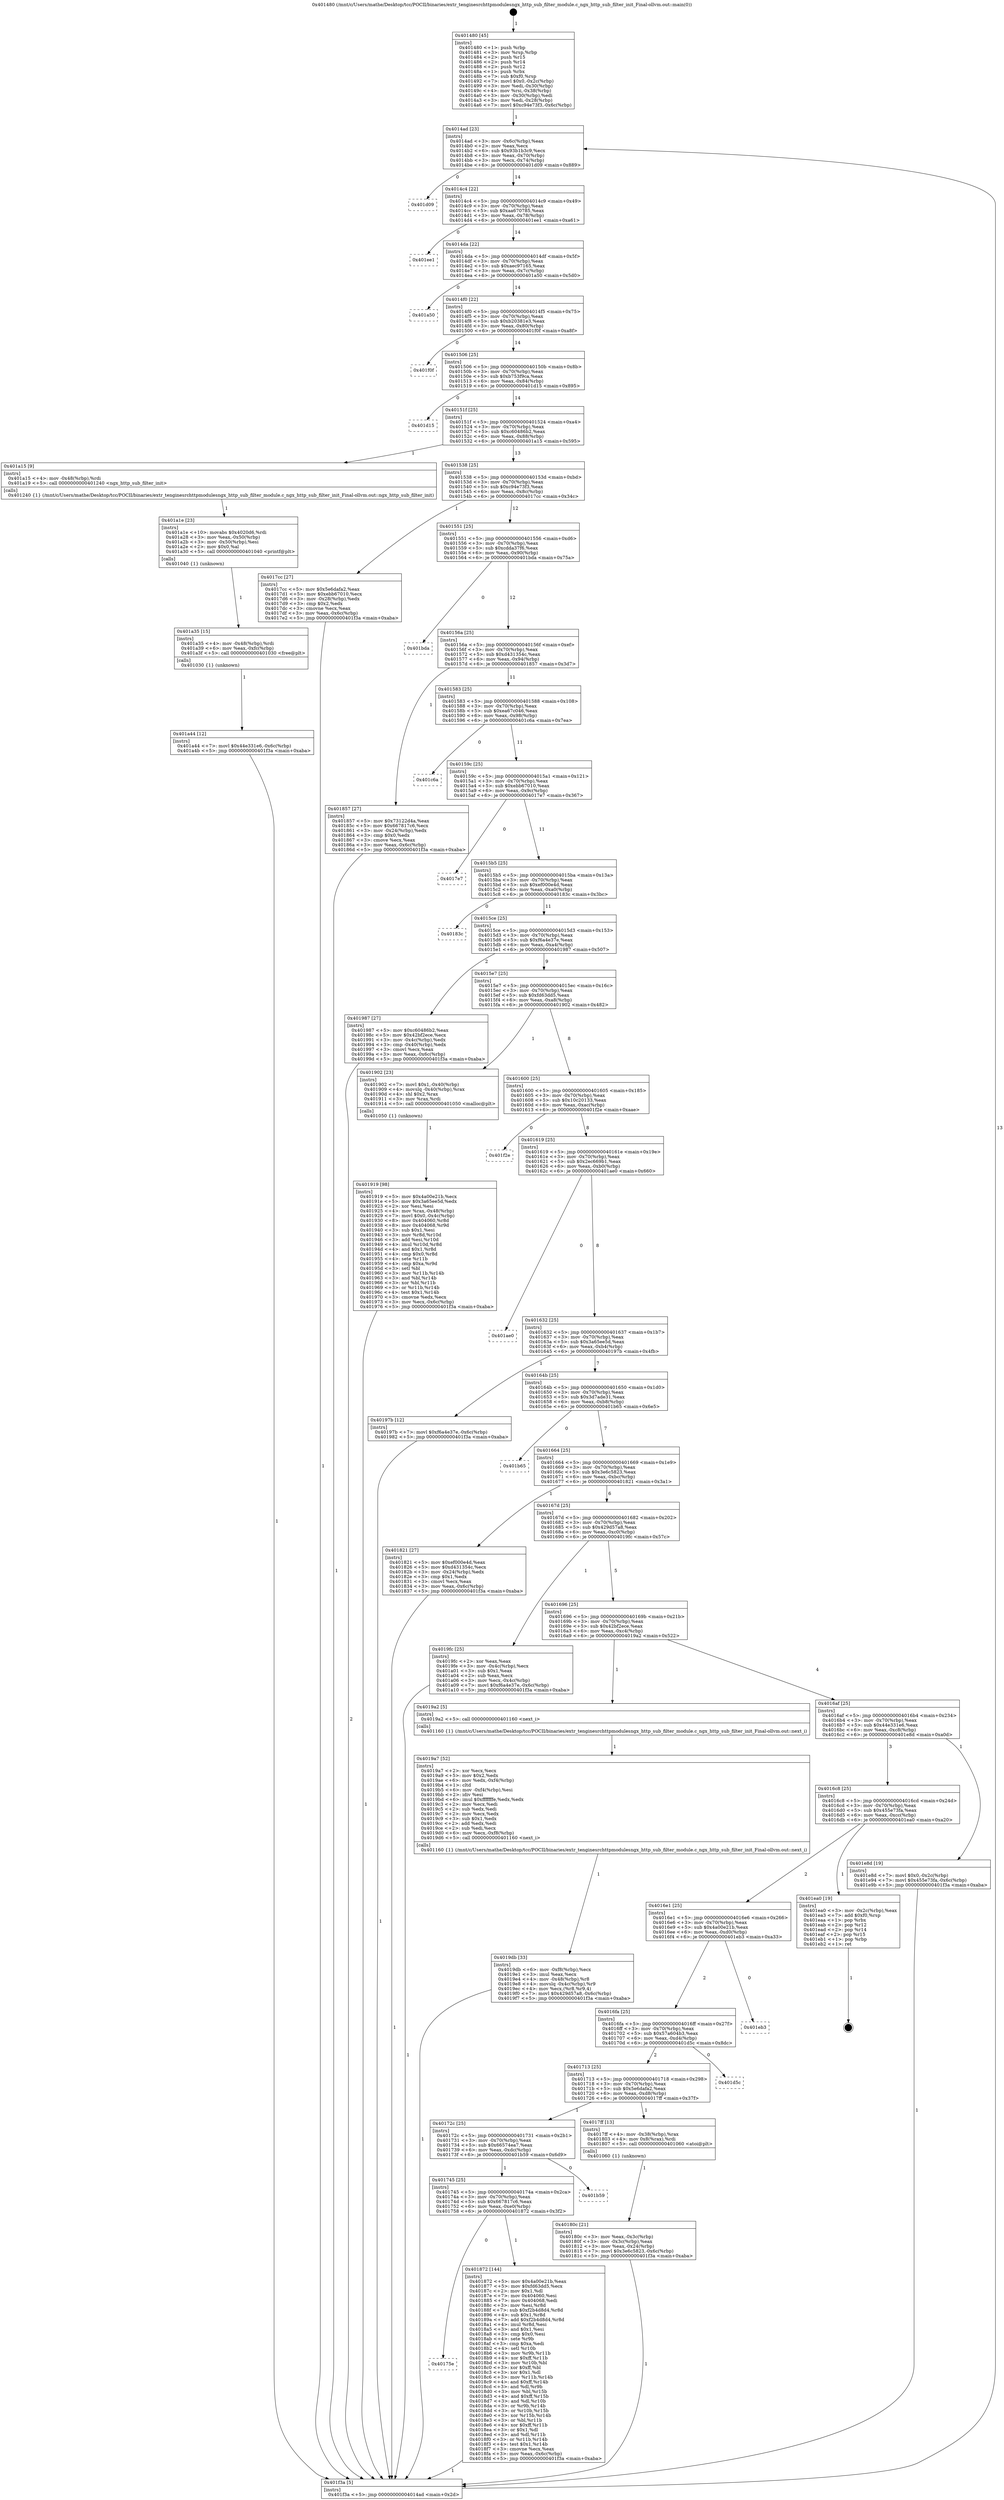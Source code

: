 digraph "0x401480" {
  label = "0x401480 (/mnt/c/Users/mathe/Desktop/tcc/POCII/binaries/extr_tenginesrchttpmodulesngx_http_sub_filter_module.c_ngx_http_sub_filter_init_Final-ollvm.out::main(0))"
  labelloc = "t"
  node[shape=record]

  Entry [label="",width=0.3,height=0.3,shape=circle,fillcolor=black,style=filled]
  "0x4014ad" [label="{
     0x4014ad [23]\l
     | [instrs]\l
     &nbsp;&nbsp;0x4014ad \<+3\>: mov -0x6c(%rbp),%eax\l
     &nbsp;&nbsp;0x4014b0 \<+2\>: mov %eax,%ecx\l
     &nbsp;&nbsp;0x4014b2 \<+6\>: sub $0x93b1b3c9,%ecx\l
     &nbsp;&nbsp;0x4014b8 \<+3\>: mov %eax,-0x70(%rbp)\l
     &nbsp;&nbsp;0x4014bb \<+3\>: mov %ecx,-0x74(%rbp)\l
     &nbsp;&nbsp;0x4014be \<+6\>: je 0000000000401d09 \<main+0x889\>\l
  }"]
  "0x401d09" [label="{
     0x401d09\l
  }", style=dashed]
  "0x4014c4" [label="{
     0x4014c4 [22]\l
     | [instrs]\l
     &nbsp;&nbsp;0x4014c4 \<+5\>: jmp 00000000004014c9 \<main+0x49\>\l
     &nbsp;&nbsp;0x4014c9 \<+3\>: mov -0x70(%rbp),%eax\l
     &nbsp;&nbsp;0x4014cc \<+5\>: sub $0xaa670785,%eax\l
     &nbsp;&nbsp;0x4014d1 \<+3\>: mov %eax,-0x78(%rbp)\l
     &nbsp;&nbsp;0x4014d4 \<+6\>: je 0000000000401ee1 \<main+0xa61\>\l
  }"]
  Exit [label="",width=0.3,height=0.3,shape=circle,fillcolor=black,style=filled,peripheries=2]
  "0x401ee1" [label="{
     0x401ee1\l
  }", style=dashed]
  "0x4014da" [label="{
     0x4014da [22]\l
     | [instrs]\l
     &nbsp;&nbsp;0x4014da \<+5\>: jmp 00000000004014df \<main+0x5f\>\l
     &nbsp;&nbsp;0x4014df \<+3\>: mov -0x70(%rbp),%eax\l
     &nbsp;&nbsp;0x4014e2 \<+5\>: sub $0xaec97165,%eax\l
     &nbsp;&nbsp;0x4014e7 \<+3\>: mov %eax,-0x7c(%rbp)\l
     &nbsp;&nbsp;0x4014ea \<+6\>: je 0000000000401a50 \<main+0x5d0\>\l
  }"]
  "0x401a44" [label="{
     0x401a44 [12]\l
     | [instrs]\l
     &nbsp;&nbsp;0x401a44 \<+7\>: movl $0x44e331e6,-0x6c(%rbp)\l
     &nbsp;&nbsp;0x401a4b \<+5\>: jmp 0000000000401f3a \<main+0xaba\>\l
  }"]
  "0x401a50" [label="{
     0x401a50\l
  }", style=dashed]
  "0x4014f0" [label="{
     0x4014f0 [22]\l
     | [instrs]\l
     &nbsp;&nbsp;0x4014f0 \<+5\>: jmp 00000000004014f5 \<main+0x75\>\l
     &nbsp;&nbsp;0x4014f5 \<+3\>: mov -0x70(%rbp),%eax\l
     &nbsp;&nbsp;0x4014f8 \<+5\>: sub $0xb20381e3,%eax\l
     &nbsp;&nbsp;0x4014fd \<+3\>: mov %eax,-0x80(%rbp)\l
     &nbsp;&nbsp;0x401500 \<+6\>: je 0000000000401f0f \<main+0xa8f\>\l
  }"]
  "0x401a35" [label="{
     0x401a35 [15]\l
     | [instrs]\l
     &nbsp;&nbsp;0x401a35 \<+4\>: mov -0x48(%rbp),%rdi\l
     &nbsp;&nbsp;0x401a39 \<+6\>: mov %eax,-0xfc(%rbp)\l
     &nbsp;&nbsp;0x401a3f \<+5\>: call 0000000000401030 \<free@plt\>\l
     | [calls]\l
     &nbsp;&nbsp;0x401030 \{1\} (unknown)\l
  }"]
  "0x401f0f" [label="{
     0x401f0f\l
  }", style=dashed]
  "0x401506" [label="{
     0x401506 [25]\l
     | [instrs]\l
     &nbsp;&nbsp;0x401506 \<+5\>: jmp 000000000040150b \<main+0x8b\>\l
     &nbsp;&nbsp;0x40150b \<+3\>: mov -0x70(%rbp),%eax\l
     &nbsp;&nbsp;0x40150e \<+5\>: sub $0xb753f9ca,%eax\l
     &nbsp;&nbsp;0x401513 \<+6\>: mov %eax,-0x84(%rbp)\l
     &nbsp;&nbsp;0x401519 \<+6\>: je 0000000000401d15 \<main+0x895\>\l
  }"]
  "0x401a1e" [label="{
     0x401a1e [23]\l
     | [instrs]\l
     &nbsp;&nbsp;0x401a1e \<+10\>: movabs $0x4020d6,%rdi\l
     &nbsp;&nbsp;0x401a28 \<+3\>: mov %eax,-0x50(%rbp)\l
     &nbsp;&nbsp;0x401a2b \<+3\>: mov -0x50(%rbp),%esi\l
     &nbsp;&nbsp;0x401a2e \<+2\>: mov $0x0,%al\l
     &nbsp;&nbsp;0x401a30 \<+5\>: call 0000000000401040 \<printf@plt\>\l
     | [calls]\l
     &nbsp;&nbsp;0x401040 \{1\} (unknown)\l
  }"]
  "0x401d15" [label="{
     0x401d15\l
  }", style=dashed]
  "0x40151f" [label="{
     0x40151f [25]\l
     | [instrs]\l
     &nbsp;&nbsp;0x40151f \<+5\>: jmp 0000000000401524 \<main+0xa4\>\l
     &nbsp;&nbsp;0x401524 \<+3\>: mov -0x70(%rbp),%eax\l
     &nbsp;&nbsp;0x401527 \<+5\>: sub $0xc60486b2,%eax\l
     &nbsp;&nbsp;0x40152c \<+6\>: mov %eax,-0x88(%rbp)\l
     &nbsp;&nbsp;0x401532 \<+6\>: je 0000000000401a15 \<main+0x595\>\l
  }"]
  "0x4019db" [label="{
     0x4019db [33]\l
     | [instrs]\l
     &nbsp;&nbsp;0x4019db \<+6\>: mov -0xf8(%rbp),%ecx\l
     &nbsp;&nbsp;0x4019e1 \<+3\>: imul %eax,%ecx\l
     &nbsp;&nbsp;0x4019e4 \<+4\>: mov -0x48(%rbp),%r8\l
     &nbsp;&nbsp;0x4019e8 \<+4\>: movslq -0x4c(%rbp),%r9\l
     &nbsp;&nbsp;0x4019ec \<+4\>: mov %ecx,(%r8,%r9,4)\l
     &nbsp;&nbsp;0x4019f0 \<+7\>: movl $0x429d57a8,-0x6c(%rbp)\l
     &nbsp;&nbsp;0x4019f7 \<+5\>: jmp 0000000000401f3a \<main+0xaba\>\l
  }"]
  "0x401a15" [label="{
     0x401a15 [9]\l
     | [instrs]\l
     &nbsp;&nbsp;0x401a15 \<+4\>: mov -0x48(%rbp),%rdi\l
     &nbsp;&nbsp;0x401a19 \<+5\>: call 0000000000401240 \<ngx_http_sub_filter_init\>\l
     | [calls]\l
     &nbsp;&nbsp;0x401240 \{1\} (/mnt/c/Users/mathe/Desktop/tcc/POCII/binaries/extr_tenginesrchttpmodulesngx_http_sub_filter_module.c_ngx_http_sub_filter_init_Final-ollvm.out::ngx_http_sub_filter_init)\l
  }"]
  "0x401538" [label="{
     0x401538 [25]\l
     | [instrs]\l
     &nbsp;&nbsp;0x401538 \<+5\>: jmp 000000000040153d \<main+0xbd\>\l
     &nbsp;&nbsp;0x40153d \<+3\>: mov -0x70(%rbp),%eax\l
     &nbsp;&nbsp;0x401540 \<+5\>: sub $0xc94e73f3,%eax\l
     &nbsp;&nbsp;0x401545 \<+6\>: mov %eax,-0x8c(%rbp)\l
     &nbsp;&nbsp;0x40154b \<+6\>: je 00000000004017cc \<main+0x34c\>\l
  }"]
  "0x4019a7" [label="{
     0x4019a7 [52]\l
     | [instrs]\l
     &nbsp;&nbsp;0x4019a7 \<+2\>: xor %ecx,%ecx\l
     &nbsp;&nbsp;0x4019a9 \<+5\>: mov $0x2,%edx\l
     &nbsp;&nbsp;0x4019ae \<+6\>: mov %edx,-0xf4(%rbp)\l
     &nbsp;&nbsp;0x4019b4 \<+1\>: cltd\l
     &nbsp;&nbsp;0x4019b5 \<+6\>: mov -0xf4(%rbp),%esi\l
     &nbsp;&nbsp;0x4019bb \<+2\>: idiv %esi\l
     &nbsp;&nbsp;0x4019bd \<+6\>: imul $0xfffffffe,%edx,%edx\l
     &nbsp;&nbsp;0x4019c3 \<+2\>: mov %ecx,%edi\l
     &nbsp;&nbsp;0x4019c5 \<+2\>: sub %edx,%edi\l
     &nbsp;&nbsp;0x4019c7 \<+2\>: mov %ecx,%edx\l
     &nbsp;&nbsp;0x4019c9 \<+3\>: sub $0x1,%edx\l
     &nbsp;&nbsp;0x4019cc \<+2\>: add %edx,%edi\l
     &nbsp;&nbsp;0x4019ce \<+2\>: sub %edi,%ecx\l
     &nbsp;&nbsp;0x4019d0 \<+6\>: mov %ecx,-0xf8(%rbp)\l
     &nbsp;&nbsp;0x4019d6 \<+5\>: call 0000000000401160 \<next_i\>\l
     | [calls]\l
     &nbsp;&nbsp;0x401160 \{1\} (/mnt/c/Users/mathe/Desktop/tcc/POCII/binaries/extr_tenginesrchttpmodulesngx_http_sub_filter_module.c_ngx_http_sub_filter_init_Final-ollvm.out::next_i)\l
  }"]
  "0x4017cc" [label="{
     0x4017cc [27]\l
     | [instrs]\l
     &nbsp;&nbsp;0x4017cc \<+5\>: mov $0x5e6dafa2,%eax\l
     &nbsp;&nbsp;0x4017d1 \<+5\>: mov $0xebb67010,%ecx\l
     &nbsp;&nbsp;0x4017d6 \<+3\>: mov -0x28(%rbp),%edx\l
     &nbsp;&nbsp;0x4017d9 \<+3\>: cmp $0x2,%edx\l
     &nbsp;&nbsp;0x4017dc \<+3\>: cmovne %ecx,%eax\l
     &nbsp;&nbsp;0x4017df \<+3\>: mov %eax,-0x6c(%rbp)\l
     &nbsp;&nbsp;0x4017e2 \<+5\>: jmp 0000000000401f3a \<main+0xaba\>\l
  }"]
  "0x401551" [label="{
     0x401551 [25]\l
     | [instrs]\l
     &nbsp;&nbsp;0x401551 \<+5\>: jmp 0000000000401556 \<main+0xd6\>\l
     &nbsp;&nbsp;0x401556 \<+3\>: mov -0x70(%rbp),%eax\l
     &nbsp;&nbsp;0x401559 \<+5\>: sub $0xcdda37f6,%eax\l
     &nbsp;&nbsp;0x40155e \<+6\>: mov %eax,-0x90(%rbp)\l
     &nbsp;&nbsp;0x401564 \<+6\>: je 0000000000401bda \<main+0x75a\>\l
  }"]
  "0x401f3a" [label="{
     0x401f3a [5]\l
     | [instrs]\l
     &nbsp;&nbsp;0x401f3a \<+5\>: jmp 00000000004014ad \<main+0x2d\>\l
  }"]
  "0x401480" [label="{
     0x401480 [45]\l
     | [instrs]\l
     &nbsp;&nbsp;0x401480 \<+1\>: push %rbp\l
     &nbsp;&nbsp;0x401481 \<+3\>: mov %rsp,%rbp\l
     &nbsp;&nbsp;0x401484 \<+2\>: push %r15\l
     &nbsp;&nbsp;0x401486 \<+2\>: push %r14\l
     &nbsp;&nbsp;0x401488 \<+2\>: push %r12\l
     &nbsp;&nbsp;0x40148a \<+1\>: push %rbx\l
     &nbsp;&nbsp;0x40148b \<+7\>: sub $0xf0,%rsp\l
     &nbsp;&nbsp;0x401492 \<+7\>: movl $0x0,-0x2c(%rbp)\l
     &nbsp;&nbsp;0x401499 \<+3\>: mov %edi,-0x30(%rbp)\l
     &nbsp;&nbsp;0x40149c \<+4\>: mov %rsi,-0x38(%rbp)\l
     &nbsp;&nbsp;0x4014a0 \<+3\>: mov -0x30(%rbp),%edi\l
     &nbsp;&nbsp;0x4014a3 \<+3\>: mov %edi,-0x28(%rbp)\l
     &nbsp;&nbsp;0x4014a6 \<+7\>: movl $0xc94e73f3,-0x6c(%rbp)\l
  }"]
  "0x401919" [label="{
     0x401919 [98]\l
     | [instrs]\l
     &nbsp;&nbsp;0x401919 \<+5\>: mov $0x4a00e21b,%ecx\l
     &nbsp;&nbsp;0x40191e \<+5\>: mov $0x3a65ee5d,%edx\l
     &nbsp;&nbsp;0x401923 \<+2\>: xor %esi,%esi\l
     &nbsp;&nbsp;0x401925 \<+4\>: mov %rax,-0x48(%rbp)\l
     &nbsp;&nbsp;0x401929 \<+7\>: movl $0x0,-0x4c(%rbp)\l
     &nbsp;&nbsp;0x401930 \<+8\>: mov 0x404060,%r8d\l
     &nbsp;&nbsp;0x401938 \<+8\>: mov 0x404068,%r9d\l
     &nbsp;&nbsp;0x401940 \<+3\>: sub $0x1,%esi\l
     &nbsp;&nbsp;0x401943 \<+3\>: mov %r8d,%r10d\l
     &nbsp;&nbsp;0x401946 \<+3\>: add %esi,%r10d\l
     &nbsp;&nbsp;0x401949 \<+4\>: imul %r10d,%r8d\l
     &nbsp;&nbsp;0x40194d \<+4\>: and $0x1,%r8d\l
     &nbsp;&nbsp;0x401951 \<+4\>: cmp $0x0,%r8d\l
     &nbsp;&nbsp;0x401955 \<+4\>: sete %r11b\l
     &nbsp;&nbsp;0x401959 \<+4\>: cmp $0xa,%r9d\l
     &nbsp;&nbsp;0x40195d \<+3\>: setl %bl\l
     &nbsp;&nbsp;0x401960 \<+3\>: mov %r11b,%r14b\l
     &nbsp;&nbsp;0x401963 \<+3\>: and %bl,%r14b\l
     &nbsp;&nbsp;0x401966 \<+3\>: xor %bl,%r11b\l
     &nbsp;&nbsp;0x401969 \<+3\>: or %r11b,%r14b\l
     &nbsp;&nbsp;0x40196c \<+4\>: test $0x1,%r14b\l
     &nbsp;&nbsp;0x401970 \<+3\>: cmovne %edx,%ecx\l
     &nbsp;&nbsp;0x401973 \<+3\>: mov %ecx,-0x6c(%rbp)\l
     &nbsp;&nbsp;0x401976 \<+5\>: jmp 0000000000401f3a \<main+0xaba\>\l
  }"]
  "0x401bda" [label="{
     0x401bda\l
  }", style=dashed]
  "0x40156a" [label="{
     0x40156a [25]\l
     | [instrs]\l
     &nbsp;&nbsp;0x40156a \<+5\>: jmp 000000000040156f \<main+0xef\>\l
     &nbsp;&nbsp;0x40156f \<+3\>: mov -0x70(%rbp),%eax\l
     &nbsp;&nbsp;0x401572 \<+5\>: sub $0xd431354c,%eax\l
     &nbsp;&nbsp;0x401577 \<+6\>: mov %eax,-0x94(%rbp)\l
     &nbsp;&nbsp;0x40157d \<+6\>: je 0000000000401857 \<main+0x3d7\>\l
  }"]
  "0x40175e" [label="{
     0x40175e\l
  }", style=dashed]
  "0x401857" [label="{
     0x401857 [27]\l
     | [instrs]\l
     &nbsp;&nbsp;0x401857 \<+5\>: mov $0x73122d4a,%eax\l
     &nbsp;&nbsp;0x40185c \<+5\>: mov $0x667817c6,%ecx\l
     &nbsp;&nbsp;0x401861 \<+3\>: mov -0x24(%rbp),%edx\l
     &nbsp;&nbsp;0x401864 \<+3\>: cmp $0x0,%edx\l
     &nbsp;&nbsp;0x401867 \<+3\>: cmove %ecx,%eax\l
     &nbsp;&nbsp;0x40186a \<+3\>: mov %eax,-0x6c(%rbp)\l
     &nbsp;&nbsp;0x40186d \<+5\>: jmp 0000000000401f3a \<main+0xaba\>\l
  }"]
  "0x401583" [label="{
     0x401583 [25]\l
     | [instrs]\l
     &nbsp;&nbsp;0x401583 \<+5\>: jmp 0000000000401588 \<main+0x108\>\l
     &nbsp;&nbsp;0x401588 \<+3\>: mov -0x70(%rbp),%eax\l
     &nbsp;&nbsp;0x40158b \<+5\>: sub $0xea67c046,%eax\l
     &nbsp;&nbsp;0x401590 \<+6\>: mov %eax,-0x98(%rbp)\l
     &nbsp;&nbsp;0x401596 \<+6\>: je 0000000000401c6a \<main+0x7ea\>\l
  }"]
  "0x401872" [label="{
     0x401872 [144]\l
     | [instrs]\l
     &nbsp;&nbsp;0x401872 \<+5\>: mov $0x4a00e21b,%eax\l
     &nbsp;&nbsp;0x401877 \<+5\>: mov $0xfd63dd5,%ecx\l
     &nbsp;&nbsp;0x40187c \<+2\>: mov $0x1,%dl\l
     &nbsp;&nbsp;0x40187e \<+7\>: mov 0x404060,%esi\l
     &nbsp;&nbsp;0x401885 \<+7\>: mov 0x404068,%edi\l
     &nbsp;&nbsp;0x40188c \<+3\>: mov %esi,%r8d\l
     &nbsp;&nbsp;0x40188f \<+7\>: sub $0xf2b4d8d4,%r8d\l
     &nbsp;&nbsp;0x401896 \<+4\>: sub $0x1,%r8d\l
     &nbsp;&nbsp;0x40189a \<+7\>: add $0xf2b4d8d4,%r8d\l
     &nbsp;&nbsp;0x4018a1 \<+4\>: imul %r8d,%esi\l
     &nbsp;&nbsp;0x4018a5 \<+3\>: and $0x1,%esi\l
     &nbsp;&nbsp;0x4018a8 \<+3\>: cmp $0x0,%esi\l
     &nbsp;&nbsp;0x4018ab \<+4\>: sete %r9b\l
     &nbsp;&nbsp;0x4018af \<+3\>: cmp $0xa,%edi\l
     &nbsp;&nbsp;0x4018b2 \<+4\>: setl %r10b\l
     &nbsp;&nbsp;0x4018b6 \<+3\>: mov %r9b,%r11b\l
     &nbsp;&nbsp;0x4018b9 \<+4\>: xor $0xff,%r11b\l
     &nbsp;&nbsp;0x4018bd \<+3\>: mov %r10b,%bl\l
     &nbsp;&nbsp;0x4018c0 \<+3\>: xor $0xff,%bl\l
     &nbsp;&nbsp;0x4018c3 \<+3\>: xor $0x1,%dl\l
     &nbsp;&nbsp;0x4018c6 \<+3\>: mov %r11b,%r14b\l
     &nbsp;&nbsp;0x4018c9 \<+4\>: and $0xff,%r14b\l
     &nbsp;&nbsp;0x4018cd \<+3\>: and %dl,%r9b\l
     &nbsp;&nbsp;0x4018d0 \<+3\>: mov %bl,%r15b\l
     &nbsp;&nbsp;0x4018d3 \<+4\>: and $0xff,%r15b\l
     &nbsp;&nbsp;0x4018d7 \<+3\>: and %dl,%r10b\l
     &nbsp;&nbsp;0x4018da \<+3\>: or %r9b,%r14b\l
     &nbsp;&nbsp;0x4018dd \<+3\>: or %r10b,%r15b\l
     &nbsp;&nbsp;0x4018e0 \<+3\>: xor %r15b,%r14b\l
     &nbsp;&nbsp;0x4018e3 \<+3\>: or %bl,%r11b\l
     &nbsp;&nbsp;0x4018e6 \<+4\>: xor $0xff,%r11b\l
     &nbsp;&nbsp;0x4018ea \<+3\>: or $0x1,%dl\l
     &nbsp;&nbsp;0x4018ed \<+3\>: and %dl,%r11b\l
     &nbsp;&nbsp;0x4018f0 \<+3\>: or %r11b,%r14b\l
     &nbsp;&nbsp;0x4018f3 \<+4\>: test $0x1,%r14b\l
     &nbsp;&nbsp;0x4018f7 \<+3\>: cmovne %ecx,%eax\l
     &nbsp;&nbsp;0x4018fa \<+3\>: mov %eax,-0x6c(%rbp)\l
     &nbsp;&nbsp;0x4018fd \<+5\>: jmp 0000000000401f3a \<main+0xaba\>\l
  }"]
  "0x401c6a" [label="{
     0x401c6a\l
  }", style=dashed]
  "0x40159c" [label="{
     0x40159c [25]\l
     | [instrs]\l
     &nbsp;&nbsp;0x40159c \<+5\>: jmp 00000000004015a1 \<main+0x121\>\l
     &nbsp;&nbsp;0x4015a1 \<+3\>: mov -0x70(%rbp),%eax\l
     &nbsp;&nbsp;0x4015a4 \<+5\>: sub $0xebb67010,%eax\l
     &nbsp;&nbsp;0x4015a9 \<+6\>: mov %eax,-0x9c(%rbp)\l
     &nbsp;&nbsp;0x4015af \<+6\>: je 00000000004017e7 \<main+0x367\>\l
  }"]
  "0x401745" [label="{
     0x401745 [25]\l
     | [instrs]\l
     &nbsp;&nbsp;0x401745 \<+5\>: jmp 000000000040174a \<main+0x2ca\>\l
     &nbsp;&nbsp;0x40174a \<+3\>: mov -0x70(%rbp),%eax\l
     &nbsp;&nbsp;0x40174d \<+5\>: sub $0x667817c6,%eax\l
     &nbsp;&nbsp;0x401752 \<+6\>: mov %eax,-0xe0(%rbp)\l
     &nbsp;&nbsp;0x401758 \<+6\>: je 0000000000401872 \<main+0x3f2\>\l
  }"]
  "0x4017e7" [label="{
     0x4017e7\l
  }", style=dashed]
  "0x4015b5" [label="{
     0x4015b5 [25]\l
     | [instrs]\l
     &nbsp;&nbsp;0x4015b5 \<+5\>: jmp 00000000004015ba \<main+0x13a\>\l
     &nbsp;&nbsp;0x4015ba \<+3\>: mov -0x70(%rbp),%eax\l
     &nbsp;&nbsp;0x4015bd \<+5\>: sub $0xef000e4d,%eax\l
     &nbsp;&nbsp;0x4015c2 \<+6\>: mov %eax,-0xa0(%rbp)\l
     &nbsp;&nbsp;0x4015c8 \<+6\>: je 000000000040183c \<main+0x3bc\>\l
  }"]
  "0x401b59" [label="{
     0x401b59\l
  }", style=dashed]
  "0x40183c" [label="{
     0x40183c\l
  }", style=dashed]
  "0x4015ce" [label="{
     0x4015ce [25]\l
     | [instrs]\l
     &nbsp;&nbsp;0x4015ce \<+5\>: jmp 00000000004015d3 \<main+0x153\>\l
     &nbsp;&nbsp;0x4015d3 \<+3\>: mov -0x70(%rbp),%eax\l
     &nbsp;&nbsp;0x4015d6 \<+5\>: sub $0xf6a4e37e,%eax\l
     &nbsp;&nbsp;0x4015db \<+6\>: mov %eax,-0xa4(%rbp)\l
     &nbsp;&nbsp;0x4015e1 \<+6\>: je 0000000000401987 \<main+0x507\>\l
  }"]
  "0x40180c" [label="{
     0x40180c [21]\l
     | [instrs]\l
     &nbsp;&nbsp;0x40180c \<+3\>: mov %eax,-0x3c(%rbp)\l
     &nbsp;&nbsp;0x40180f \<+3\>: mov -0x3c(%rbp),%eax\l
     &nbsp;&nbsp;0x401812 \<+3\>: mov %eax,-0x24(%rbp)\l
     &nbsp;&nbsp;0x401815 \<+7\>: movl $0x3e6c5823,-0x6c(%rbp)\l
     &nbsp;&nbsp;0x40181c \<+5\>: jmp 0000000000401f3a \<main+0xaba\>\l
  }"]
  "0x401987" [label="{
     0x401987 [27]\l
     | [instrs]\l
     &nbsp;&nbsp;0x401987 \<+5\>: mov $0xc60486b2,%eax\l
     &nbsp;&nbsp;0x40198c \<+5\>: mov $0x42bf2ece,%ecx\l
     &nbsp;&nbsp;0x401991 \<+3\>: mov -0x4c(%rbp),%edx\l
     &nbsp;&nbsp;0x401994 \<+3\>: cmp -0x40(%rbp),%edx\l
     &nbsp;&nbsp;0x401997 \<+3\>: cmovl %ecx,%eax\l
     &nbsp;&nbsp;0x40199a \<+3\>: mov %eax,-0x6c(%rbp)\l
     &nbsp;&nbsp;0x40199d \<+5\>: jmp 0000000000401f3a \<main+0xaba\>\l
  }"]
  "0x4015e7" [label="{
     0x4015e7 [25]\l
     | [instrs]\l
     &nbsp;&nbsp;0x4015e7 \<+5\>: jmp 00000000004015ec \<main+0x16c\>\l
     &nbsp;&nbsp;0x4015ec \<+3\>: mov -0x70(%rbp),%eax\l
     &nbsp;&nbsp;0x4015ef \<+5\>: sub $0xfd63dd5,%eax\l
     &nbsp;&nbsp;0x4015f4 \<+6\>: mov %eax,-0xa8(%rbp)\l
     &nbsp;&nbsp;0x4015fa \<+6\>: je 0000000000401902 \<main+0x482\>\l
  }"]
  "0x40172c" [label="{
     0x40172c [25]\l
     | [instrs]\l
     &nbsp;&nbsp;0x40172c \<+5\>: jmp 0000000000401731 \<main+0x2b1\>\l
     &nbsp;&nbsp;0x401731 \<+3\>: mov -0x70(%rbp),%eax\l
     &nbsp;&nbsp;0x401734 \<+5\>: sub $0x66574ea7,%eax\l
     &nbsp;&nbsp;0x401739 \<+6\>: mov %eax,-0xdc(%rbp)\l
     &nbsp;&nbsp;0x40173f \<+6\>: je 0000000000401b59 \<main+0x6d9\>\l
  }"]
  "0x401902" [label="{
     0x401902 [23]\l
     | [instrs]\l
     &nbsp;&nbsp;0x401902 \<+7\>: movl $0x1,-0x40(%rbp)\l
     &nbsp;&nbsp;0x401909 \<+4\>: movslq -0x40(%rbp),%rax\l
     &nbsp;&nbsp;0x40190d \<+4\>: shl $0x2,%rax\l
     &nbsp;&nbsp;0x401911 \<+3\>: mov %rax,%rdi\l
     &nbsp;&nbsp;0x401914 \<+5\>: call 0000000000401050 \<malloc@plt\>\l
     | [calls]\l
     &nbsp;&nbsp;0x401050 \{1\} (unknown)\l
  }"]
  "0x401600" [label="{
     0x401600 [25]\l
     | [instrs]\l
     &nbsp;&nbsp;0x401600 \<+5\>: jmp 0000000000401605 \<main+0x185\>\l
     &nbsp;&nbsp;0x401605 \<+3\>: mov -0x70(%rbp),%eax\l
     &nbsp;&nbsp;0x401608 \<+5\>: sub $0x10c20133,%eax\l
     &nbsp;&nbsp;0x40160d \<+6\>: mov %eax,-0xac(%rbp)\l
     &nbsp;&nbsp;0x401613 \<+6\>: je 0000000000401f2e \<main+0xaae\>\l
  }"]
  "0x4017ff" [label="{
     0x4017ff [13]\l
     | [instrs]\l
     &nbsp;&nbsp;0x4017ff \<+4\>: mov -0x38(%rbp),%rax\l
     &nbsp;&nbsp;0x401803 \<+4\>: mov 0x8(%rax),%rdi\l
     &nbsp;&nbsp;0x401807 \<+5\>: call 0000000000401060 \<atoi@plt\>\l
     | [calls]\l
     &nbsp;&nbsp;0x401060 \{1\} (unknown)\l
  }"]
  "0x401f2e" [label="{
     0x401f2e\l
  }", style=dashed]
  "0x401619" [label="{
     0x401619 [25]\l
     | [instrs]\l
     &nbsp;&nbsp;0x401619 \<+5\>: jmp 000000000040161e \<main+0x19e\>\l
     &nbsp;&nbsp;0x40161e \<+3\>: mov -0x70(%rbp),%eax\l
     &nbsp;&nbsp;0x401621 \<+5\>: sub $0x2ec669b1,%eax\l
     &nbsp;&nbsp;0x401626 \<+6\>: mov %eax,-0xb0(%rbp)\l
     &nbsp;&nbsp;0x40162c \<+6\>: je 0000000000401ae0 \<main+0x660\>\l
  }"]
  "0x401713" [label="{
     0x401713 [25]\l
     | [instrs]\l
     &nbsp;&nbsp;0x401713 \<+5\>: jmp 0000000000401718 \<main+0x298\>\l
     &nbsp;&nbsp;0x401718 \<+3\>: mov -0x70(%rbp),%eax\l
     &nbsp;&nbsp;0x40171b \<+5\>: sub $0x5e6dafa2,%eax\l
     &nbsp;&nbsp;0x401720 \<+6\>: mov %eax,-0xd8(%rbp)\l
     &nbsp;&nbsp;0x401726 \<+6\>: je 00000000004017ff \<main+0x37f\>\l
  }"]
  "0x401ae0" [label="{
     0x401ae0\l
  }", style=dashed]
  "0x401632" [label="{
     0x401632 [25]\l
     | [instrs]\l
     &nbsp;&nbsp;0x401632 \<+5\>: jmp 0000000000401637 \<main+0x1b7\>\l
     &nbsp;&nbsp;0x401637 \<+3\>: mov -0x70(%rbp),%eax\l
     &nbsp;&nbsp;0x40163a \<+5\>: sub $0x3a65ee5d,%eax\l
     &nbsp;&nbsp;0x40163f \<+6\>: mov %eax,-0xb4(%rbp)\l
     &nbsp;&nbsp;0x401645 \<+6\>: je 000000000040197b \<main+0x4fb\>\l
  }"]
  "0x401d5c" [label="{
     0x401d5c\l
  }", style=dashed]
  "0x40197b" [label="{
     0x40197b [12]\l
     | [instrs]\l
     &nbsp;&nbsp;0x40197b \<+7\>: movl $0xf6a4e37e,-0x6c(%rbp)\l
     &nbsp;&nbsp;0x401982 \<+5\>: jmp 0000000000401f3a \<main+0xaba\>\l
  }"]
  "0x40164b" [label="{
     0x40164b [25]\l
     | [instrs]\l
     &nbsp;&nbsp;0x40164b \<+5\>: jmp 0000000000401650 \<main+0x1d0\>\l
     &nbsp;&nbsp;0x401650 \<+3\>: mov -0x70(%rbp),%eax\l
     &nbsp;&nbsp;0x401653 \<+5\>: sub $0x3d7ade31,%eax\l
     &nbsp;&nbsp;0x401658 \<+6\>: mov %eax,-0xb8(%rbp)\l
     &nbsp;&nbsp;0x40165e \<+6\>: je 0000000000401b65 \<main+0x6e5\>\l
  }"]
  "0x4016fa" [label="{
     0x4016fa [25]\l
     | [instrs]\l
     &nbsp;&nbsp;0x4016fa \<+5\>: jmp 00000000004016ff \<main+0x27f\>\l
     &nbsp;&nbsp;0x4016ff \<+3\>: mov -0x70(%rbp),%eax\l
     &nbsp;&nbsp;0x401702 \<+5\>: sub $0x57a604b3,%eax\l
     &nbsp;&nbsp;0x401707 \<+6\>: mov %eax,-0xd4(%rbp)\l
     &nbsp;&nbsp;0x40170d \<+6\>: je 0000000000401d5c \<main+0x8dc\>\l
  }"]
  "0x401b65" [label="{
     0x401b65\l
  }", style=dashed]
  "0x401664" [label="{
     0x401664 [25]\l
     | [instrs]\l
     &nbsp;&nbsp;0x401664 \<+5\>: jmp 0000000000401669 \<main+0x1e9\>\l
     &nbsp;&nbsp;0x401669 \<+3\>: mov -0x70(%rbp),%eax\l
     &nbsp;&nbsp;0x40166c \<+5\>: sub $0x3e6c5823,%eax\l
     &nbsp;&nbsp;0x401671 \<+6\>: mov %eax,-0xbc(%rbp)\l
     &nbsp;&nbsp;0x401677 \<+6\>: je 0000000000401821 \<main+0x3a1\>\l
  }"]
  "0x401eb3" [label="{
     0x401eb3\l
  }", style=dashed]
  "0x401821" [label="{
     0x401821 [27]\l
     | [instrs]\l
     &nbsp;&nbsp;0x401821 \<+5\>: mov $0xef000e4d,%eax\l
     &nbsp;&nbsp;0x401826 \<+5\>: mov $0xd431354c,%ecx\l
     &nbsp;&nbsp;0x40182b \<+3\>: mov -0x24(%rbp),%edx\l
     &nbsp;&nbsp;0x40182e \<+3\>: cmp $0x1,%edx\l
     &nbsp;&nbsp;0x401831 \<+3\>: cmovl %ecx,%eax\l
     &nbsp;&nbsp;0x401834 \<+3\>: mov %eax,-0x6c(%rbp)\l
     &nbsp;&nbsp;0x401837 \<+5\>: jmp 0000000000401f3a \<main+0xaba\>\l
  }"]
  "0x40167d" [label="{
     0x40167d [25]\l
     | [instrs]\l
     &nbsp;&nbsp;0x40167d \<+5\>: jmp 0000000000401682 \<main+0x202\>\l
     &nbsp;&nbsp;0x401682 \<+3\>: mov -0x70(%rbp),%eax\l
     &nbsp;&nbsp;0x401685 \<+5\>: sub $0x429d57a8,%eax\l
     &nbsp;&nbsp;0x40168a \<+6\>: mov %eax,-0xc0(%rbp)\l
     &nbsp;&nbsp;0x401690 \<+6\>: je 00000000004019fc \<main+0x57c\>\l
  }"]
  "0x4016e1" [label="{
     0x4016e1 [25]\l
     | [instrs]\l
     &nbsp;&nbsp;0x4016e1 \<+5\>: jmp 00000000004016e6 \<main+0x266\>\l
     &nbsp;&nbsp;0x4016e6 \<+3\>: mov -0x70(%rbp),%eax\l
     &nbsp;&nbsp;0x4016e9 \<+5\>: sub $0x4a00e21b,%eax\l
     &nbsp;&nbsp;0x4016ee \<+6\>: mov %eax,-0xd0(%rbp)\l
     &nbsp;&nbsp;0x4016f4 \<+6\>: je 0000000000401eb3 \<main+0xa33\>\l
  }"]
  "0x4019fc" [label="{
     0x4019fc [25]\l
     | [instrs]\l
     &nbsp;&nbsp;0x4019fc \<+2\>: xor %eax,%eax\l
     &nbsp;&nbsp;0x4019fe \<+3\>: mov -0x4c(%rbp),%ecx\l
     &nbsp;&nbsp;0x401a01 \<+3\>: sub $0x1,%eax\l
     &nbsp;&nbsp;0x401a04 \<+2\>: sub %eax,%ecx\l
     &nbsp;&nbsp;0x401a06 \<+3\>: mov %ecx,-0x4c(%rbp)\l
     &nbsp;&nbsp;0x401a09 \<+7\>: movl $0xf6a4e37e,-0x6c(%rbp)\l
     &nbsp;&nbsp;0x401a10 \<+5\>: jmp 0000000000401f3a \<main+0xaba\>\l
  }"]
  "0x401696" [label="{
     0x401696 [25]\l
     | [instrs]\l
     &nbsp;&nbsp;0x401696 \<+5\>: jmp 000000000040169b \<main+0x21b\>\l
     &nbsp;&nbsp;0x40169b \<+3\>: mov -0x70(%rbp),%eax\l
     &nbsp;&nbsp;0x40169e \<+5\>: sub $0x42bf2ece,%eax\l
     &nbsp;&nbsp;0x4016a3 \<+6\>: mov %eax,-0xc4(%rbp)\l
     &nbsp;&nbsp;0x4016a9 \<+6\>: je 00000000004019a2 \<main+0x522\>\l
  }"]
  "0x401ea0" [label="{
     0x401ea0 [19]\l
     | [instrs]\l
     &nbsp;&nbsp;0x401ea0 \<+3\>: mov -0x2c(%rbp),%eax\l
     &nbsp;&nbsp;0x401ea3 \<+7\>: add $0xf0,%rsp\l
     &nbsp;&nbsp;0x401eaa \<+1\>: pop %rbx\l
     &nbsp;&nbsp;0x401eab \<+2\>: pop %r12\l
     &nbsp;&nbsp;0x401ead \<+2\>: pop %r14\l
     &nbsp;&nbsp;0x401eaf \<+2\>: pop %r15\l
     &nbsp;&nbsp;0x401eb1 \<+1\>: pop %rbp\l
     &nbsp;&nbsp;0x401eb2 \<+1\>: ret\l
  }"]
  "0x4019a2" [label="{
     0x4019a2 [5]\l
     | [instrs]\l
     &nbsp;&nbsp;0x4019a2 \<+5\>: call 0000000000401160 \<next_i\>\l
     | [calls]\l
     &nbsp;&nbsp;0x401160 \{1\} (/mnt/c/Users/mathe/Desktop/tcc/POCII/binaries/extr_tenginesrchttpmodulesngx_http_sub_filter_module.c_ngx_http_sub_filter_init_Final-ollvm.out::next_i)\l
  }"]
  "0x4016af" [label="{
     0x4016af [25]\l
     | [instrs]\l
     &nbsp;&nbsp;0x4016af \<+5\>: jmp 00000000004016b4 \<main+0x234\>\l
     &nbsp;&nbsp;0x4016b4 \<+3\>: mov -0x70(%rbp),%eax\l
     &nbsp;&nbsp;0x4016b7 \<+5\>: sub $0x44e331e6,%eax\l
     &nbsp;&nbsp;0x4016bc \<+6\>: mov %eax,-0xc8(%rbp)\l
     &nbsp;&nbsp;0x4016c2 \<+6\>: je 0000000000401e8d \<main+0xa0d\>\l
  }"]
  "0x4016c8" [label="{
     0x4016c8 [25]\l
     | [instrs]\l
     &nbsp;&nbsp;0x4016c8 \<+5\>: jmp 00000000004016cd \<main+0x24d\>\l
     &nbsp;&nbsp;0x4016cd \<+3\>: mov -0x70(%rbp),%eax\l
     &nbsp;&nbsp;0x4016d0 \<+5\>: sub $0x455e73fa,%eax\l
     &nbsp;&nbsp;0x4016d5 \<+6\>: mov %eax,-0xcc(%rbp)\l
     &nbsp;&nbsp;0x4016db \<+6\>: je 0000000000401ea0 \<main+0xa20\>\l
  }"]
  "0x401e8d" [label="{
     0x401e8d [19]\l
     | [instrs]\l
     &nbsp;&nbsp;0x401e8d \<+7\>: movl $0x0,-0x2c(%rbp)\l
     &nbsp;&nbsp;0x401e94 \<+7\>: movl $0x455e73fa,-0x6c(%rbp)\l
     &nbsp;&nbsp;0x401e9b \<+5\>: jmp 0000000000401f3a \<main+0xaba\>\l
  }"]
  Entry -> "0x401480" [label=" 1"]
  "0x4014ad" -> "0x401d09" [label=" 0"]
  "0x4014ad" -> "0x4014c4" [label=" 14"]
  "0x401ea0" -> Exit [label=" 1"]
  "0x4014c4" -> "0x401ee1" [label=" 0"]
  "0x4014c4" -> "0x4014da" [label=" 14"]
  "0x401e8d" -> "0x401f3a" [label=" 1"]
  "0x4014da" -> "0x401a50" [label=" 0"]
  "0x4014da" -> "0x4014f0" [label=" 14"]
  "0x401a44" -> "0x401f3a" [label=" 1"]
  "0x4014f0" -> "0x401f0f" [label=" 0"]
  "0x4014f0" -> "0x401506" [label=" 14"]
  "0x401a35" -> "0x401a44" [label=" 1"]
  "0x401506" -> "0x401d15" [label=" 0"]
  "0x401506" -> "0x40151f" [label=" 14"]
  "0x401a1e" -> "0x401a35" [label=" 1"]
  "0x40151f" -> "0x401a15" [label=" 1"]
  "0x40151f" -> "0x401538" [label=" 13"]
  "0x401a15" -> "0x401a1e" [label=" 1"]
  "0x401538" -> "0x4017cc" [label=" 1"]
  "0x401538" -> "0x401551" [label=" 12"]
  "0x4017cc" -> "0x401f3a" [label=" 1"]
  "0x401480" -> "0x4014ad" [label=" 1"]
  "0x401f3a" -> "0x4014ad" [label=" 13"]
  "0x4019fc" -> "0x401f3a" [label=" 1"]
  "0x401551" -> "0x401bda" [label=" 0"]
  "0x401551" -> "0x40156a" [label=" 12"]
  "0x4019db" -> "0x401f3a" [label=" 1"]
  "0x40156a" -> "0x401857" [label=" 1"]
  "0x40156a" -> "0x401583" [label=" 11"]
  "0x4019a7" -> "0x4019db" [label=" 1"]
  "0x401583" -> "0x401c6a" [label=" 0"]
  "0x401583" -> "0x40159c" [label=" 11"]
  "0x4019a2" -> "0x4019a7" [label=" 1"]
  "0x40159c" -> "0x4017e7" [label=" 0"]
  "0x40159c" -> "0x4015b5" [label=" 11"]
  "0x40197b" -> "0x401f3a" [label=" 1"]
  "0x4015b5" -> "0x40183c" [label=" 0"]
  "0x4015b5" -> "0x4015ce" [label=" 11"]
  "0x401919" -> "0x401f3a" [label=" 1"]
  "0x4015ce" -> "0x401987" [label=" 2"]
  "0x4015ce" -> "0x4015e7" [label=" 9"]
  "0x401872" -> "0x401f3a" [label=" 1"]
  "0x4015e7" -> "0x401902" [label=" 1"]
  "0x4015e7" -> "0x401600" [label=" 8"]
  "0x401745" -> "0x40175e" [label=" 0"]
  "0x401600" -> "0x401f2e" [label=" 0"]
  "0x401600" -> "0x401619" [label=" 8"]
  "0x401745" -> "0x401872" [label=" 1"]
  "0x401619" -> "0x401ae0" [label=" 0"]
  "0x401619" -> "0x401632" [label=" 8"]
  "0x40172c" -> "0x401745" [label=" 1"]
  "0x401632" -> "0x40197b" [label=" 1"]
  "0x401632" -> "0x40164b" [label=" 7"]
  "0x40172c" -> "0x401b59" [label=" 0"]
  "0x40164b" -> "0x401b65" [label=" 0"]
  "0x40164b" -> "0x401664" [label=" 7"]
  "0x401857" -> "0x401f3a" [label=" 1"]
  "0x401664" -> "0x401821" [label=" 1"]
  "0x401664" -> "0x40167d" [label=" 6"]
  "0x401821" -> "0x401f3a" [label=" 1"]
  "0x40167d" -> "0x4019fc" [label=" 1"]
  "0x40167d" -> "0x401696" [label=" 5"]
  "0x4017ff" -> "0x40180c" [label=" 1"]
  "0x401696" -> "0x4019a2" [label=" 1"]
  "0x401696" -> "0x4016af" [label=" 4"]
  "0x401713" -> "0x40172c" [label=" 1"]
  "0x4016af" -> "0x401e8d" [label=" 1"]
  "0x4016af" -> "0x4016c8" [label=" 3"]
  "0x401713" -> "0x4017ff" [label=" 1"]
  "0x4016c8" -> "0x401ea0" [label=" 1"]
  "0x4016c8" -> "0x4016e1" [label=" 2"]
  "0x40180c" -> "0x401f3a" [label=" 1"]
  "0x4016e1" -> "0x401eb3" [label=" 0"]
  "0x4016e1" -> "0x4016fa" [label=" 2"]
  "0x401902" -> "0x401919" [label=" 1"]
  "0x4016fa" -> "0x401d5c" [label=" 0"]
  "0x4016fa" -> "0x401713" [label=" 2"]
  "0x401987" -> "0x401f3a" [label=" 2"]
}
